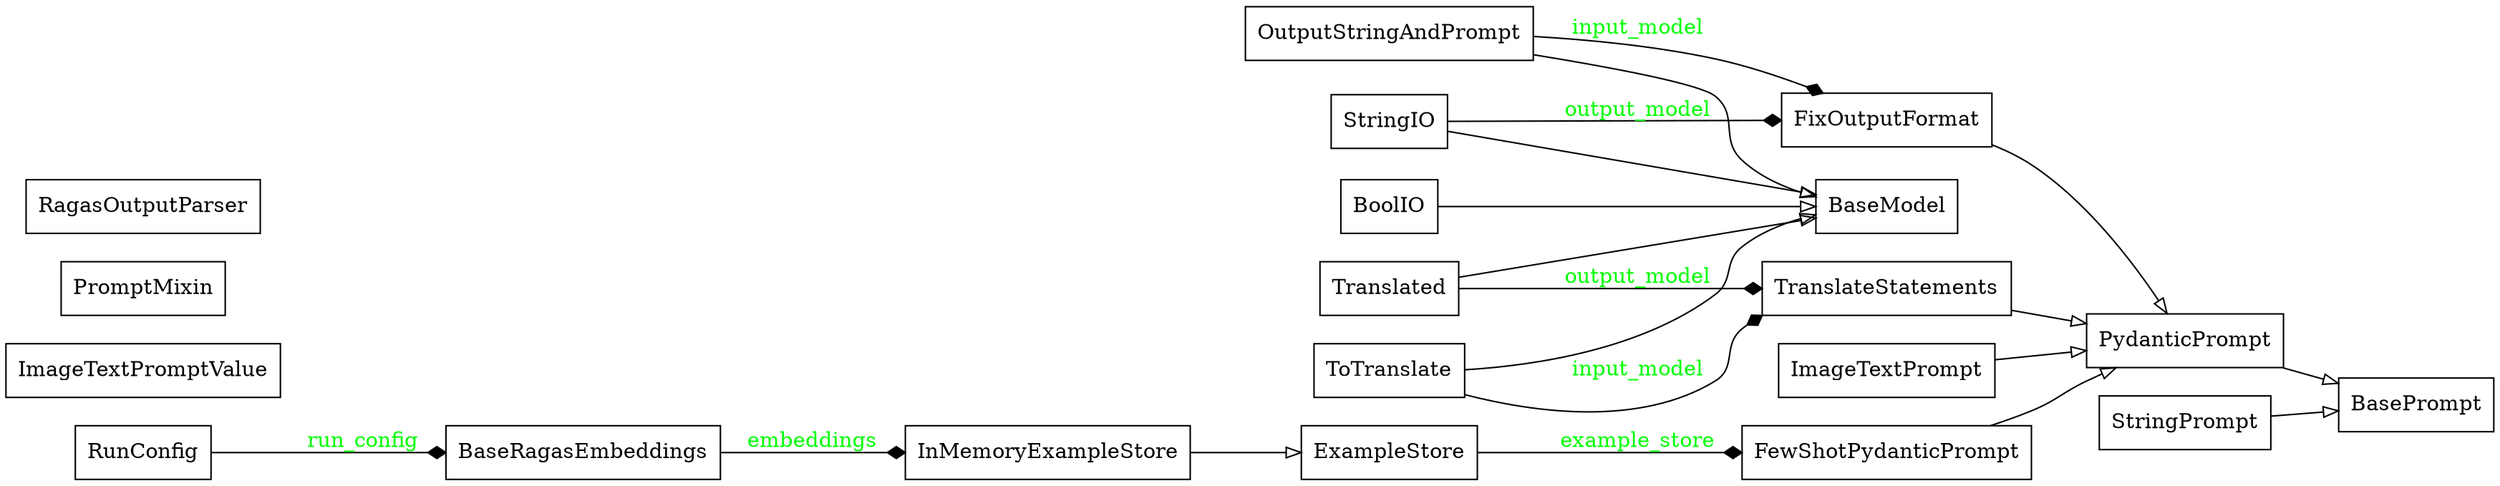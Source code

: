 digraph "classes_prompt" {
rankdir=LR
charset="utf-8"
"pydantic.main.BaseModel" [color="black", fontcolor="black", label=<BaseModel>, shape="record", style="solid"];
"ragas.prompt.base.BasePrompt" [color="black", fontcolor="black", label=<BasePrompt>, shape="record", style="solid"];
"ragas.embeddings.base.BaseRagasEmbeddings" [color="black", fontcolor="black", label=<BaseRagasEmbeddings>, shape="record", style="solid"];
"ragas.prompt.base.BoolIO" [color="black", fontcolor="black", label=<BoolIO>, shape="record", style="solid"];
"ragas.prompt.few_shot_pydantic_prompt.ExampleStore" [color="black", fontcolor="black", label=<ExampleStore>, shape="record", style="solid"];
"ragas.prompt.few_shot_pydantic_prompt.FewShotPydanticPrompt" [color="black", fontcolor="black", label=<FewShotPydanticPrompt>, shape="record", style="solid"];
"ragas.prompt.pydantic_prompt.FixOutputFormat" [color="black", fontcolor="black", label=<FixOutputFormat>, shape="record", style="solid"];
"ragas.prompt.multi_modal_prompt.ImageTextPrompt" [color="black", fontcolor="black", label=<ImageTextPrompt>, shape="record", style="solid"];
"ragas.prompt.multi_modal_prompt.ImageTextPromptValue" [color="black", fontcolor="black", label=<ImageTextPromptValue>, shape="record", style="solid"];
"ragas.prompt.few_shot_pydantic_prompt.InMemoryExampleStore" [color="black", fontcolor="black", label=<InMemoryExampleStore>, shape="record", style="solid"];
"ragas.prompt.pydantic_prompt.OutputStringAndPrompt" [color="black", fontcolor="black", label=<OutputStringAndPrompt>, shape="record", style="solid"];
"ragas.prompt.mixin.PromptMixin" [color="black", fontcolor="black", label=<PromptMixin>, shape="record", style="solid"];
"ragas.prompt.pydantic_prompt.PydanticPrompt" [color="black", fontcolor="black", label=<PydanticPrompt>, shape="record", style="solid"];
"ragas.prompt.pydantic_prompt.RagasOutputParser" [color="black", fontcolor="black", label=<RagasOutputParser>, shape="record", style="solid"];
"ragas.run_config.RunConfig" [color="black", fontcolor="black", label=<RunConfig>, shape="record", style="solid"];
"ragas.prompt.base.StringIO" [color="black", fontcolor="black", label=<StringIO>, shape="record", style="solid"];
"ragas.prompt.base.StringPrompt" [color="black", fontcolor="black", label=<StringPrompt>, shape="record", style="solid"];
"ragas.prompt.pydantic_prompt.ToTranslate" [color="black", fontcolor="black", label=<ToTranslate>, shape="record", style="solid"];
"ragas.prompt.pydantic_prompt.TranslateStatements" [color="black", fontcolor="black", label=<TranslateStatements>, shape="record", style="solid"];
"ragas.prompt.pydantic_prompt.Translated" [color="black", fontcolor="black", label=<Translated>, shape="record", style="solid"];
"ragas.prompt.base.BoolIO" -> "pydantic.main.BaseModel" [arrowhead="empty", arrowtail="none"];
"ragas.prompt.base.StringIO" -> "pydantic.main.BaseModel" [arrowhead="empty", arrowtail="none"];
"ragas.prompt.base.StringPrompt" -> "ragas.prompt.base.BasePrompt" [arrowhead="empty", arrowtail="none"];
"ragas.prompt.few_shot_pydantic_prompt.FewShotPydanticPrompt" -> "ragas.prompt.pydantic_prompt.PydanticPrompt" [arrowhead="empty", arrowtail="none"];
"ragas.prompt.few_shot_pydantic_prompt.InMemoryExampleStore" -> "ragas.prompt.few_shot_pydantic_prompt.ExampleStore" [arrowhead="empty", arrowtail="none"];
"ragas.prompt.multi_modal_prompt.ImageTextPrompt" -> "ragas.prompt.pydantic_prompt.PydanticPrompt" [arrowhead="empty", arrowtail="none"];
"ragas.prompt.pydantic_prompt.FixOutputFormat" -> "ragas.prompt.pydantic_prompt.PydanticPrompt" [arrowhead="empty", arrowtail="none"];
"ragas.prompt.pydantic_prompt.OutputStringAndPrompt" -> "pydantic.main.BaseModel" [arrowhead="empty", arrowtail="none"];
"ragas.prompt.pydantic_prompt.PydanticPrompt" -> "ragas.prompt.base.BasePrompt" [arrowhead="empty", arrowtail="none"];
"ragas.prompt.pydantic_prompt.ToTranslate" -> "pydantic.main.BaseModel" [arrowhead="empty", arrowtail="none"];
"ragas.prompt.pydantic_prompt.TranslateStatements" -> "ragas.prompt.pydantic_prompt.PydanticPrompt" [arrowhead="empty", arrowtail="none"];
"ragas.prompt.pydantic_prompt.Translated" -> "pydantic.main.BaseModel" [arrowhead="empty", arrowtail="none"];
"ragas.embeddings.base.BaseRagasEmbeddings" -> "ragas.prompt.few_shot_pydantic_prompt.InMemoryExampleStore" [arrowhead="diamond", arrowtail="none", fontcolor="green", label="embeddings", style="solid"];
"ragas.prompt.base.StringIO" -> "ragas.prompt.pydantic_prompt.FixOutputFormat" [arrowhead="diamond", arrowtail="none", fontcolor="green", label="output_model", style="solid"];
"ragas.prompt.few_shot_pydantic_prompt.ExampleStore" -> "ragas.prompt.few_shot_pydantic_prompt.FewShotPydanticPrompt" [arrowhead="diamond", arrowtail="none", fontcolor="green", label="example_store", style="solid"];
"ragas.prompt.pydantic_prompt.OutputStringAndPrompt" -> "ragas.prompt.pydantic_prompt.FixOutputFormat" [arrowhead="diamond", arrowtail="none", fontcolor="green", label="input_model", style="solid"];
"ragas.prompt.pydantic_prompt.ToTranslate" -> "ragas.prompt.pydantic_prompt.TranslateStatements" [arrowhead="diamond", arrowtail="none", fontcolor="green", label="input_model", style="solid"];
"ragas.prompt.pydantic_prompt.Translated" -> "ragas.prompt.pydantic_prompt.TranslateStatements" [arrowhead="diamond", arrowtail="none", fontcolor="green", label="output_model", style="solid"];
"ragas.run_config.RunConfig" -> "ragas.embeddings.base.BaseRagasEmbeddings" [arrowhead="diamond", arrowtail="none", fontcolor="green", label="run_config", style="solid"];
}
